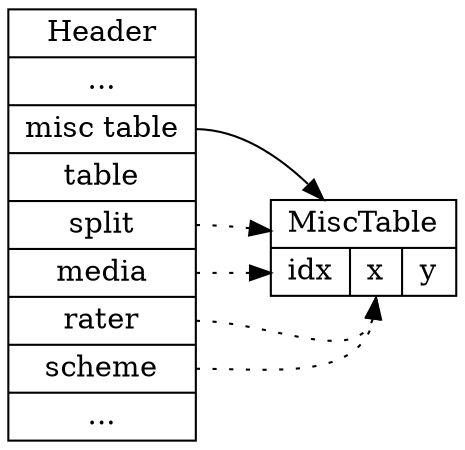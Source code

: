 digraph structs {

    rankdir=LR
    node[shape=record]

    header [label="Header | ... | <misctable> misc table | <table> table | <split> split | <media> media | <rater> rater | <scheme> scheme | ... "]
    table [label="MiscTable | { <idx> idx | <column> x | y }"]

    header:split -> table [style="dotted"]
    header:media -> table:idx [style="dotted"]
    header:rater -> table:column [style="dotted"]
    header:scheme -> table:column [style="dotted"]
    header:misctable -> table

}
